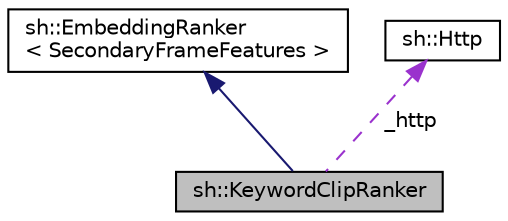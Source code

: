 digraph "sh::KeywordClipRanker"
{
 // LATEX_PDF_SIZE
  edge [fontname="Helvetica",fontsize="10",labelfontname="Helvetica",labelfontsize="10"];
  node [fontname="Helvetica",fontsize="10",shape=record];
  Node1 [label="sh::KeywordClipRanker",height=0.2,width=0.4,color="black", fillcolor="grey75", style="filled", fontcolor="black",tooltip=" "];
  Node2 -> Node1 [dir="back",color="midnightblue",fontsize="10",style="solid",fontname="Helvetica"];
  Node2 [label="sh::EmbeddingRanker\l\< SecondaryFrameFeatures \>",height=0.2,width=0.4,color="black", fillcolor="white", style="filled",URL="$classsh_1_1_embedding_ranker.html",tooltip=" "];
  Node3 -> Node1 [dir="back",color="darkorchid3",fontsize="10",style="dashed",label=" _http" ,fontname="Helvetica"];
  Node3 [label="sh::Http",height=0.2,width=0.4,color="black", fillcolor="white", style="filled",URL="$classsh_1_1_http.html",tooltip=" "];
}
